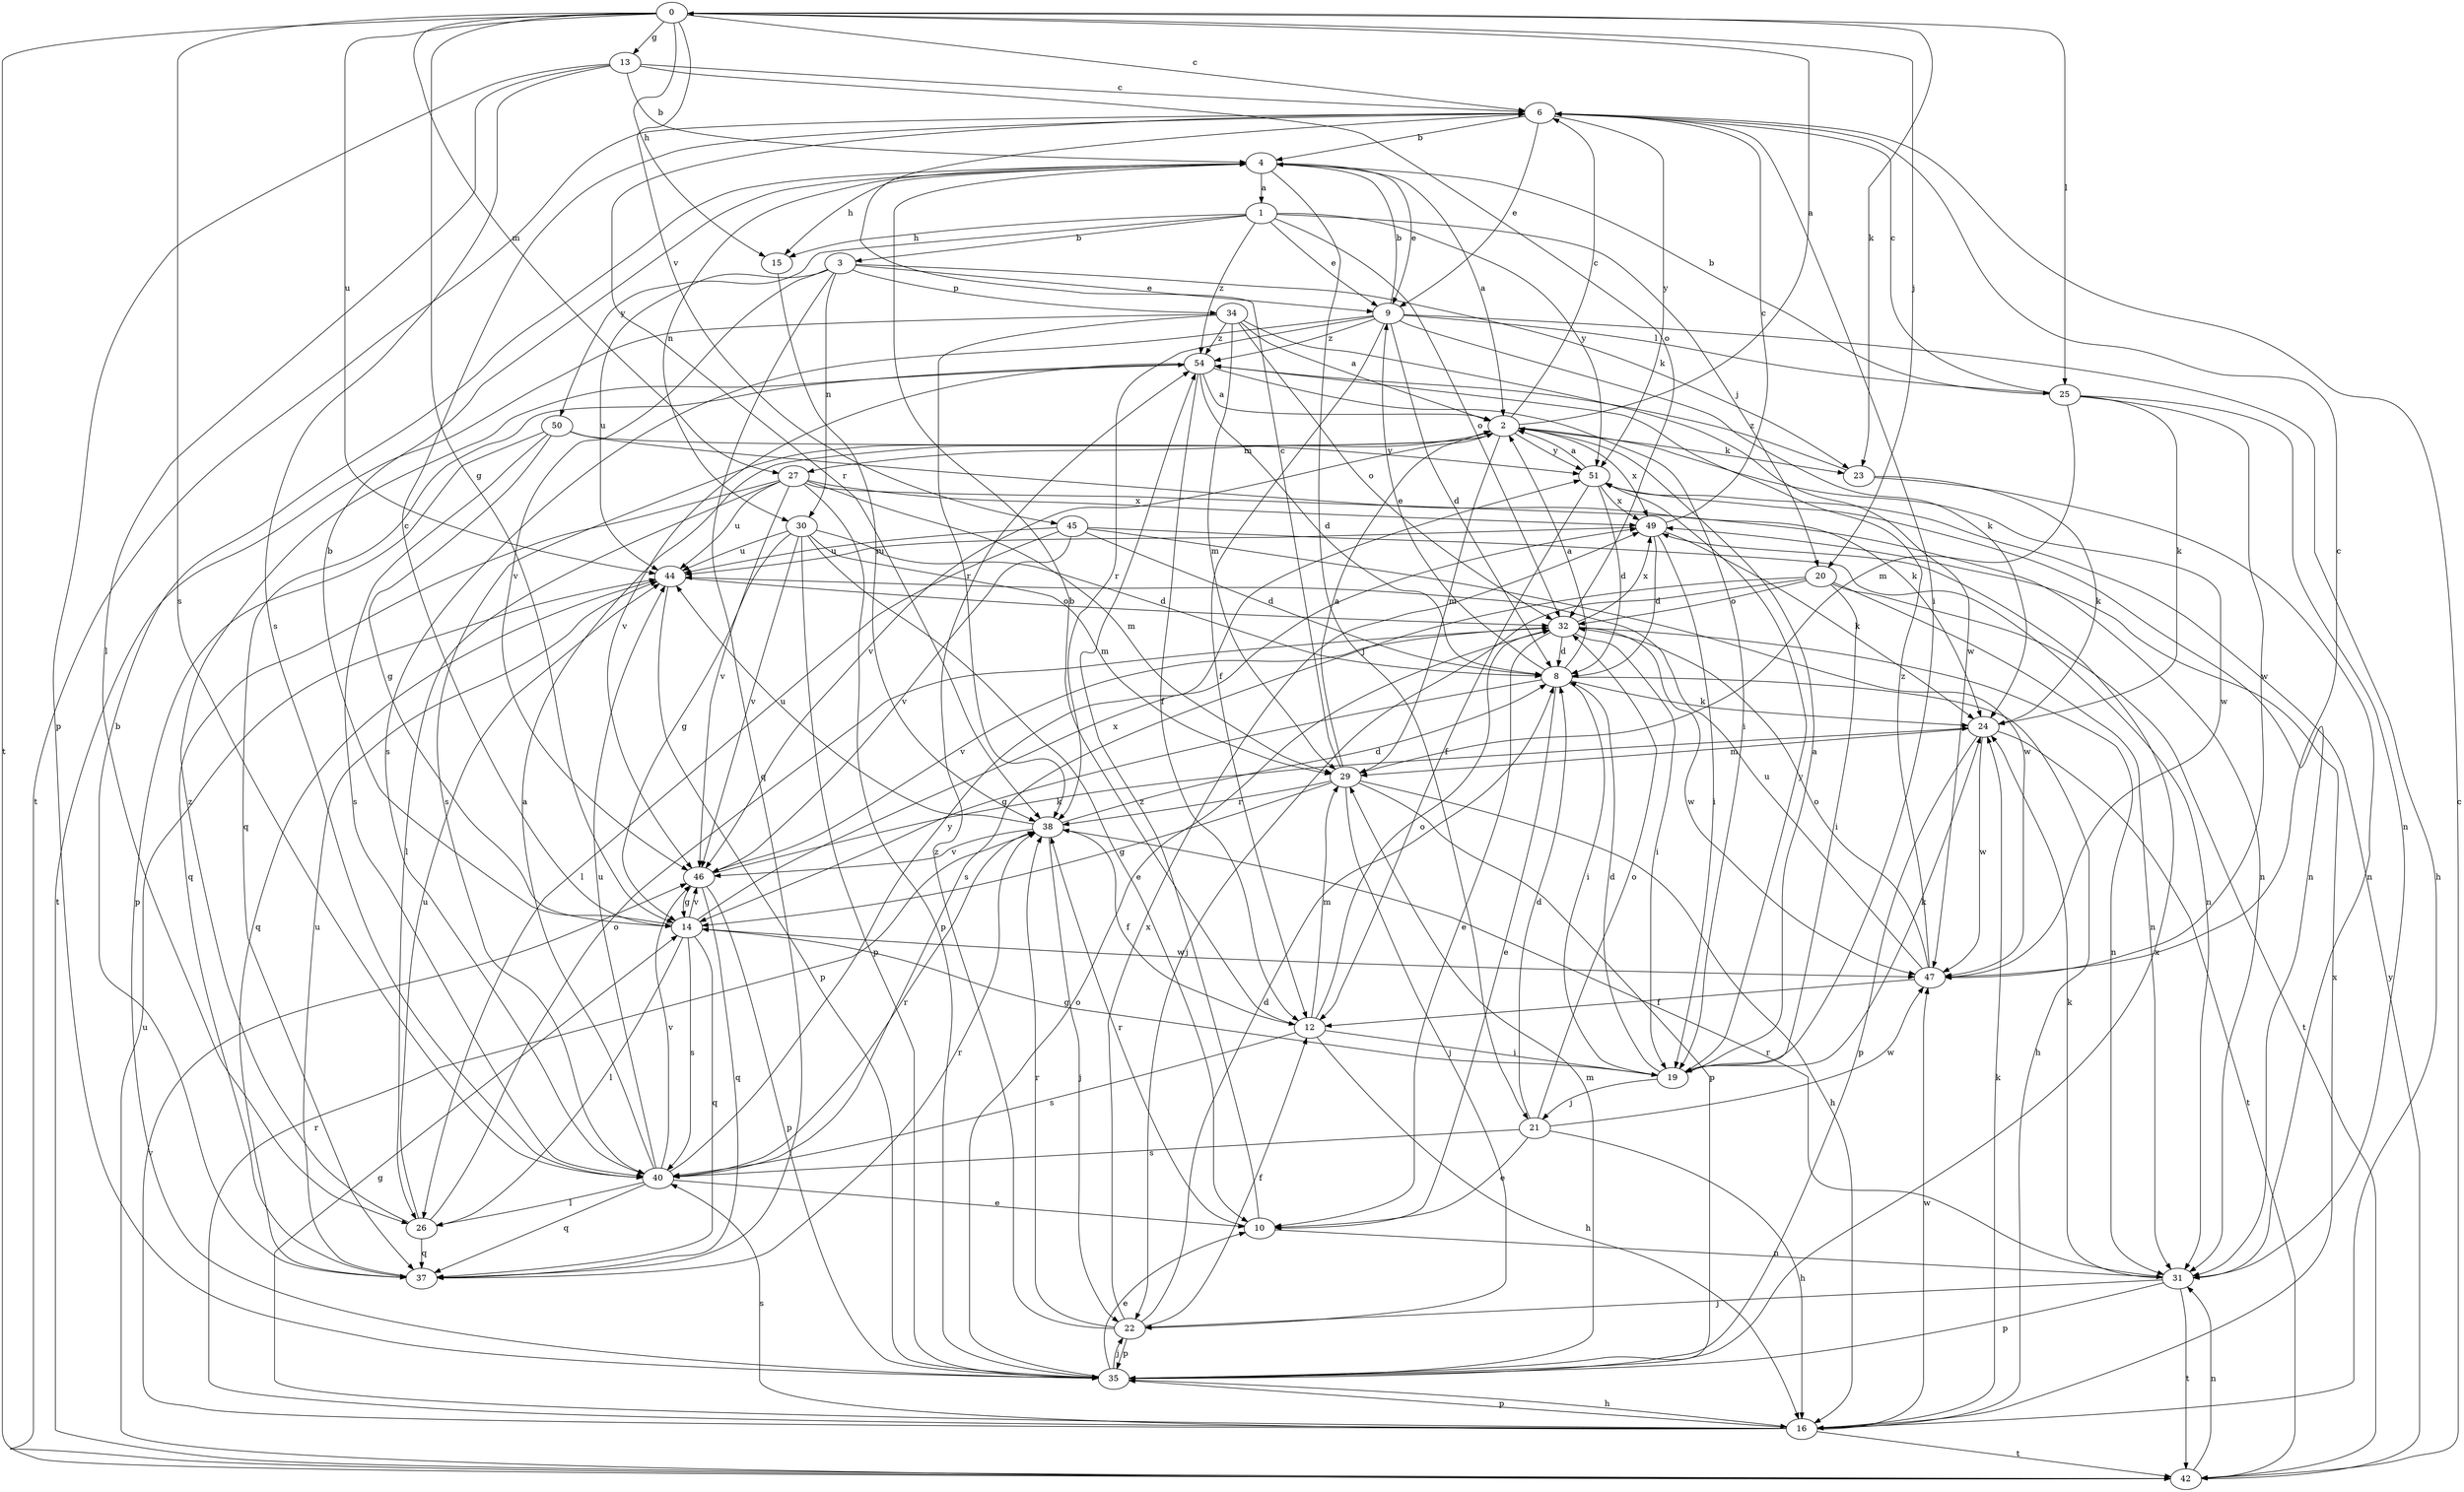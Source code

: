 strict digraph  {
0;
1;
2;
3;
4;
6;
8;
9;
10;
12;
13;
14;
15;
16;
19;
20;
21;
22;
23;
24;
25;
26;
27;
29;
30;
31;
32;
34;
35;
37;
38;
40;
42;
44;
45;
46;
47;
49;
50;
51;
54;
0 -> 6  [label=c];
0 -> 13  [label=g];
0 -> 14  [label=g];
0 -> 15  [label=h];
0 -> 20  [label=j];
0 -> 23  [label=k];
0 -> 25  [label=l];
0 -> 27  [label=m];
0 -> 40  [label=s];
0 -> 42  [label=t];
0 -> 44  [label=u];
0 -> 45  [label=v];
1 -> 3  [label=b];
1 -> 9  [label=e];
1 -> 15  [label=h];
1 -> 20  [label=j];
1 -> 32  [label=o];
1 -> 50  [label=y];
1 -> 51  [label=y];
1 -> 54  [label=z];
2 -> 0  [label=a];
2 -> 6  [label=c];
2 -> 23  [label=k];
2 -> 27  [label=m];
2 -> 29  [label=m];
2 -> 40  [label=s];
2 -> 46  [label=v];
2 -> 47  [label=w];
2 -> 49  [label=x];
2 -> 51  [label=y];
3 -> 9  [label=e];
3 -> 23  [label=k];
3 -> 30  [label=n];
3 -> 34  [label=p];
3 -> 37  [label=q];
3 -> 44  [label=u];
3 -> 46  [label=v];
4 -> 1  [label=a];
4 -> 2  [label=a];
4 -> 9  [label=e];
4 -> 15  [label=h];
4 -> 21  [label=j];
4 -> 30  [label=n];
6 -> 4  [label=b];
6 -> 9  [label=e];
6 -> 19  [label=i];
6 -> 38  [label=r];
6 -> 42  [label=t];
6 -> 51  [label=y];
8 -> 2  [label=a];
8 -> 9  [label=e];
8 -> 10  [label=e];
8 -> 14  [label=g];
8 -> 16  [label=h];
8 -> 19  [label=i];
8 -> 24  [label=k];
9 -> 4  [label=b];
9 -> 8  [label=d];
9 -> 12  [label=f];
9 -> 16  [label=h];
9 -> 24  [label=k];
9 -> 25  [label=l];
9 -> 38  [label=r];
9 -> 40  [label=s];
9 -> 54  [label=z];
10 -> 31  [label=n];
10 -> 38  [label=r];
10 -> 54  [label=z];
12 -> 4  [label=b];
12 -> 16  [label=h];
12 -> 19  [label=i];
12 -> 29  [label=m];
12 -> 32  [label=o];
12 -> 40  [label=s];
13 -> 4  [label=b];
13 -> 6  [label=c];
13 -> 26  [label=l];
13 -> 32  [label=o];
13 -> 35  [label=p];
13 -> 40  [label=s];
14 -> 4  [label=b];
14 -> 6  [label=c];
14 -> 26  [label=l];
14 -> 37  [label=q];
14 -> 40  [label=s];
14 -> 46  [label=v];
14 -> 47  [label=w];
14 -> 49  [label=x];
15 -> 38  [label=r];
16 -> 14  [label=g];
16 -> 24  [label=k];
16 -> 35  [label=p];
16 -> 38  [label=r];
16 -> 40  [label=s];
16 -> 42  [label=t];
16 -> 46  [label=v];
16 -> 47  [label=w];
16 -> 49  [label=x];
19 -> 2  [label=a];
19 -> 8  [label=d];
19 -> 14  [label=g];
19 -> 21  [label=j];
19 -> 24  [label=k];
19 -> 51  [label=y];
20 -> 19  [label=i];
20 -> 22  [label=j];
20 -> 31  [label=n];
20 -> 32  [label=o];
20 -> 40  [label=s];
20 -> 42  [label=t];
21 -> 8  [label=d];
21 -> 10  [label=e];
21 -> 16  [label=h];
21 -> 32  [label=o];
21 -> 40  [label=s];
21 -> 47  [label=w];
22 -> 8  [label=d];
22 -> 12  [label=f];
22 -> 35  [label=p];
22 -> 38  [label=r];
22 -> 49  [label=x];
22 -> 54  [label=z];
23 -> 24  [label=k];
23 -> 31  [label=n];
23 -> 54  [label=z];
24 -> 29  [label=m];
24 -> 35  [label=p];
24 -> 42  [label=t];
24 -> 47  [label=w];
25 -> 4  [label=b];
25 -> 6  [label=c];
25 -> 24  [label=k];
25 -> 29  [label=m];
25 -> 31  [label=n];
25 -> 47  [label=w];
26 -> 32  [label=o];
26 -> 37  [label=q];
26 -> 44  [label=u];
26 -> 54  [label=z];
27 -> 26  [label=l];
27 -> 29  [label=m];
27 -> 31  [label=n];
27 -> 35  [label=p];
27 -> 37  [label=q];
27 -> 44  [label=u];
27 -> 46  [label=v];
27 -> 49  [label=x];
29 -> 2  [label=a];
29 -> 6  [label=c];
29 -> 14  [label=g];
29 -> 16  [label=h];
29 -> 22  [label=j];
29 -> 35  [label=p];
29 -> 38  [label=r];
30 -> 8  [label=d];
30 -> 10  [label=e];
30 -> 14  [label=g];
30 -> 29  [label=m];
30 -> 35  [label=p];
30 -> 44  [label=u];
30 -> 46  [label=v];
31 -> 22  [label=j];
31 -> 24  [label=k];
31 -> 35  [label=p];
31 -> 38  [label=r];
31 -> 42  [label=t];
32 -> 8  [label=d];
32 -> 10  [label=e];
32 -> 19  [label=i];
32 -> 31  [label=n];
32 -> 46  [label=v];
32 -> 47  [label=w];
32 -> 49  [label=x];
34 -> 2  [label=a];
34 -> 29  [label=m];
34 -> 32  [label=o];
34 -> 38  [label=r];
34 -> 42  [label=t];
34 -> 47  [label=w];
34 -> 54  [label=z];
35 -> 10  [label=e];
35 -> 16  [label=h];
35 -> 22  [label=j];
35 -> 29  [label=m];
35 -> 32  [label=o];
35 -> 49  [label=x];
37 -> 4  [label=b];
37 -> 38  [label=r];
37 -> 44  [label=u];
38 -> 8  [label=d];
38 -> 12  [label=f];
38 -> 22  [label=j];
38 -> 44  [label=u];
38 -> 46  [label=v];
40 -> 2  [label=a];
40 -> 10  [label=e];
40 -> 26  [label=l];
40 -> 37  [label=q];
40 -> 38  [label=r];
40 -> 44  [label=u];
40 -> 46  [label=v];
40 -> 51  [label=y];
42 -> 6  [label=c];
42 -> 31  [label=n];
42 -> 44  [label=u];
42 -> 51  [label=y];
44 -> 32  [label=o];
44 -> 35  [label=p];
44 -> 37  [label=q];
45 -> 8  [label=d];
45 -> 26  [label=l];
45 -> 31  [label=n];
45 -> 44  [label=u];
45 -> 46  [label=v];
45 -> 47  [label=w];
46 -> 14  [label=g];
46 -> 24  [label=k];
46 -> 35  [label=p];
46 -> 37  [label=q];
47 -> 6  [label=c];
47 -> 12  [label=f];
47 -> 32  [label=o];
47 -> 44  [label=u];
47 -> 54  [label=z];
49 -> 6  [label=c];
49 -> 8  [label=d];
49 -> 19  [label=i];
49 -> 24  [label=k];
49 -> 44  [label=u];
50 -> 14  [label=g];
50 -> 24  [label=k];
50 -> 35  [label=p];
50 -> 40  [label=s];
50 -> 51  [label=y];
51 -> 2  [label=a];
51 -> 8  [label=d];
51 -> 12  [label=f];
51 -> 31  [label=n];
51 -> 49  [label=x];
54 -> 2  [label=a];
54 -> 8  [label=d];
54 -> 12  [label=f];
54 -> 19  [label=i];
54 -> 37  [label=q];
54 -> 46  [label=v];
}
